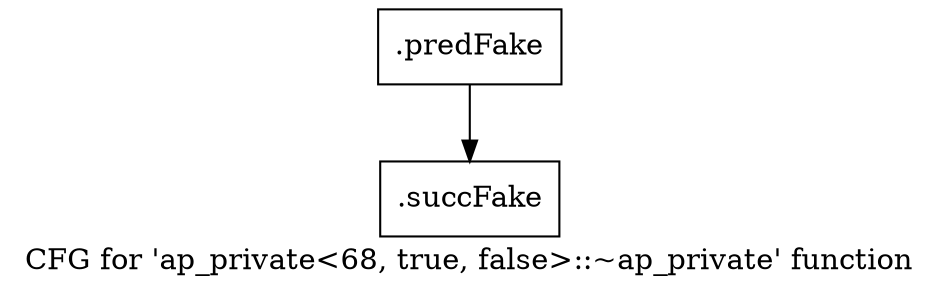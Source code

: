 digraph "CFG for 'ap_private\<68, true, false\>::~ap_private' function" {
	label="CFG for 'ap_private\<68, true, false\>::~ap_private' function";

	Node0x5f130c0 [shape=record,filename="",linenumber="",label="{.predFake}"];
	Node0x5f130c0 -> Node0x62f7320[ callList="" memoryops="" filename="/mnt/xilinx/Vitis_HLS/2021.2/include/etc/ap_private.h" execusionnum="3"];
	Node0x62f7320 [shape=record,filename="/mnt/xilinx/Vitis_HLS/2021.2/include/etc/ap_private.h",linenumber="3442",label="{.succFake}"];
}
